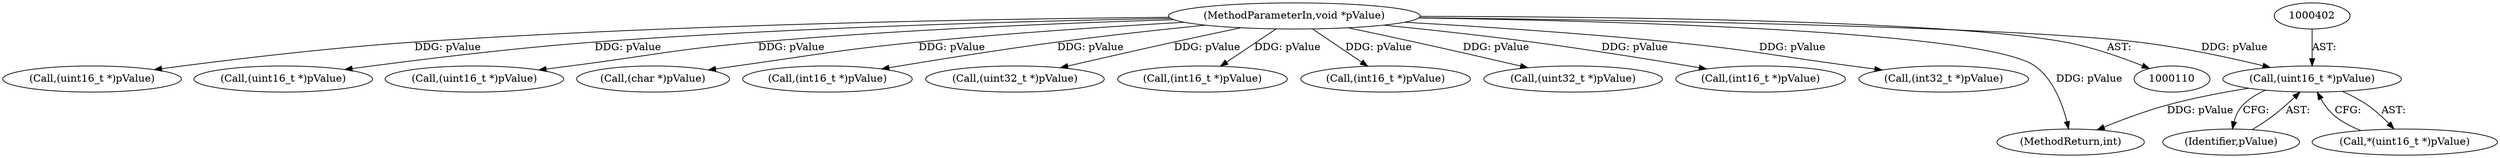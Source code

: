 digraph "0_Android_c66c43ad571ed2590dcd55a762c73c90d9744bac@pointer" {
"1000401" [label="(Call,(uint16_t *)pValue)"];
"1000114" [label="(MethodParameterIn,void *pValue)"];
"1000281" [label="(Call,(uint16_t *)pValue)"];
"1000412" [label="(Call,(uint16_t *)pValue)"];
"1000389" [label="(Call,(uint16_t *)pValue)"];
"1000436" [label="(Call,(char *)pValue)"];
"1000291" [label="(Call,(int16_t *)pValue)"];
"1000377" [label="(Call,(uint32_t *)pValue)"];
"1000322" [label="(Call,(int16_t *)pValue)"];
"1000400" [label="(Call,*(uint16_t *)pValue)"];
"1000299" [label="(Call,(int16_t *)pValue)"];
"1000373" [label="(Call,(uint32_t *)pValue)"];
"1000468" [label="(Call,(int16_t *)pValue)"];
"1000348" [label="(Call,(int32_t *)pValue)"];
"1000401" [label="(Call,(uint16_t *)pValue)"];
"1000403" [label="(Identifier,pValue)"];
"1000522" [label="(MethodReturn,int)"];
"1000114" [label="(MethodParameterIn,void *pValue)"];
"1000401" -> "1000400"  [label="AST: "];
"1000401" -> "1000403"  [label="CFG: "];
"1000402" -> "1000401"  [label="AST: "];
"1000403" -> "1000401"  [label="AST: "];
"1000400" -> "1000401"  [label="CFG: "];
"1000401" -> "1000522"  [label="DDG: pValue"];
"1000114" -> "1000401"  [label="DDG: pValue"];
"1000114" -> "1000110"  [label="AST: "];
"1000114" -> "1000522"  [label="DDG: pValue"];
"1000114" -> "1000281"  [label="DDG: pValue"];
"1000114" -> "1000291"  [label="DDG: pValue"];
"1000114" -> "1000299"  [label="DDG: pValue"];
"1000114" -> "1000322"  [label="DDG: pValue"];
"1000114" -> "1000348"  [label="DDG: pValue"];
"1000114" -> "1000373"  [label="DDG: pValue"];
"1000114" -> "1000377"  [label="DDG: pValue"];
"1000114" -> "1000389"  [label="DDG: pValue"];
"1000114" -> "1000412"  [label="DDG: pValue"];
"1000114" -> "1000436"  [label="DDG: pValue"];
"1000114" -> "1000468"  [label="DDG: pValue"];
}
